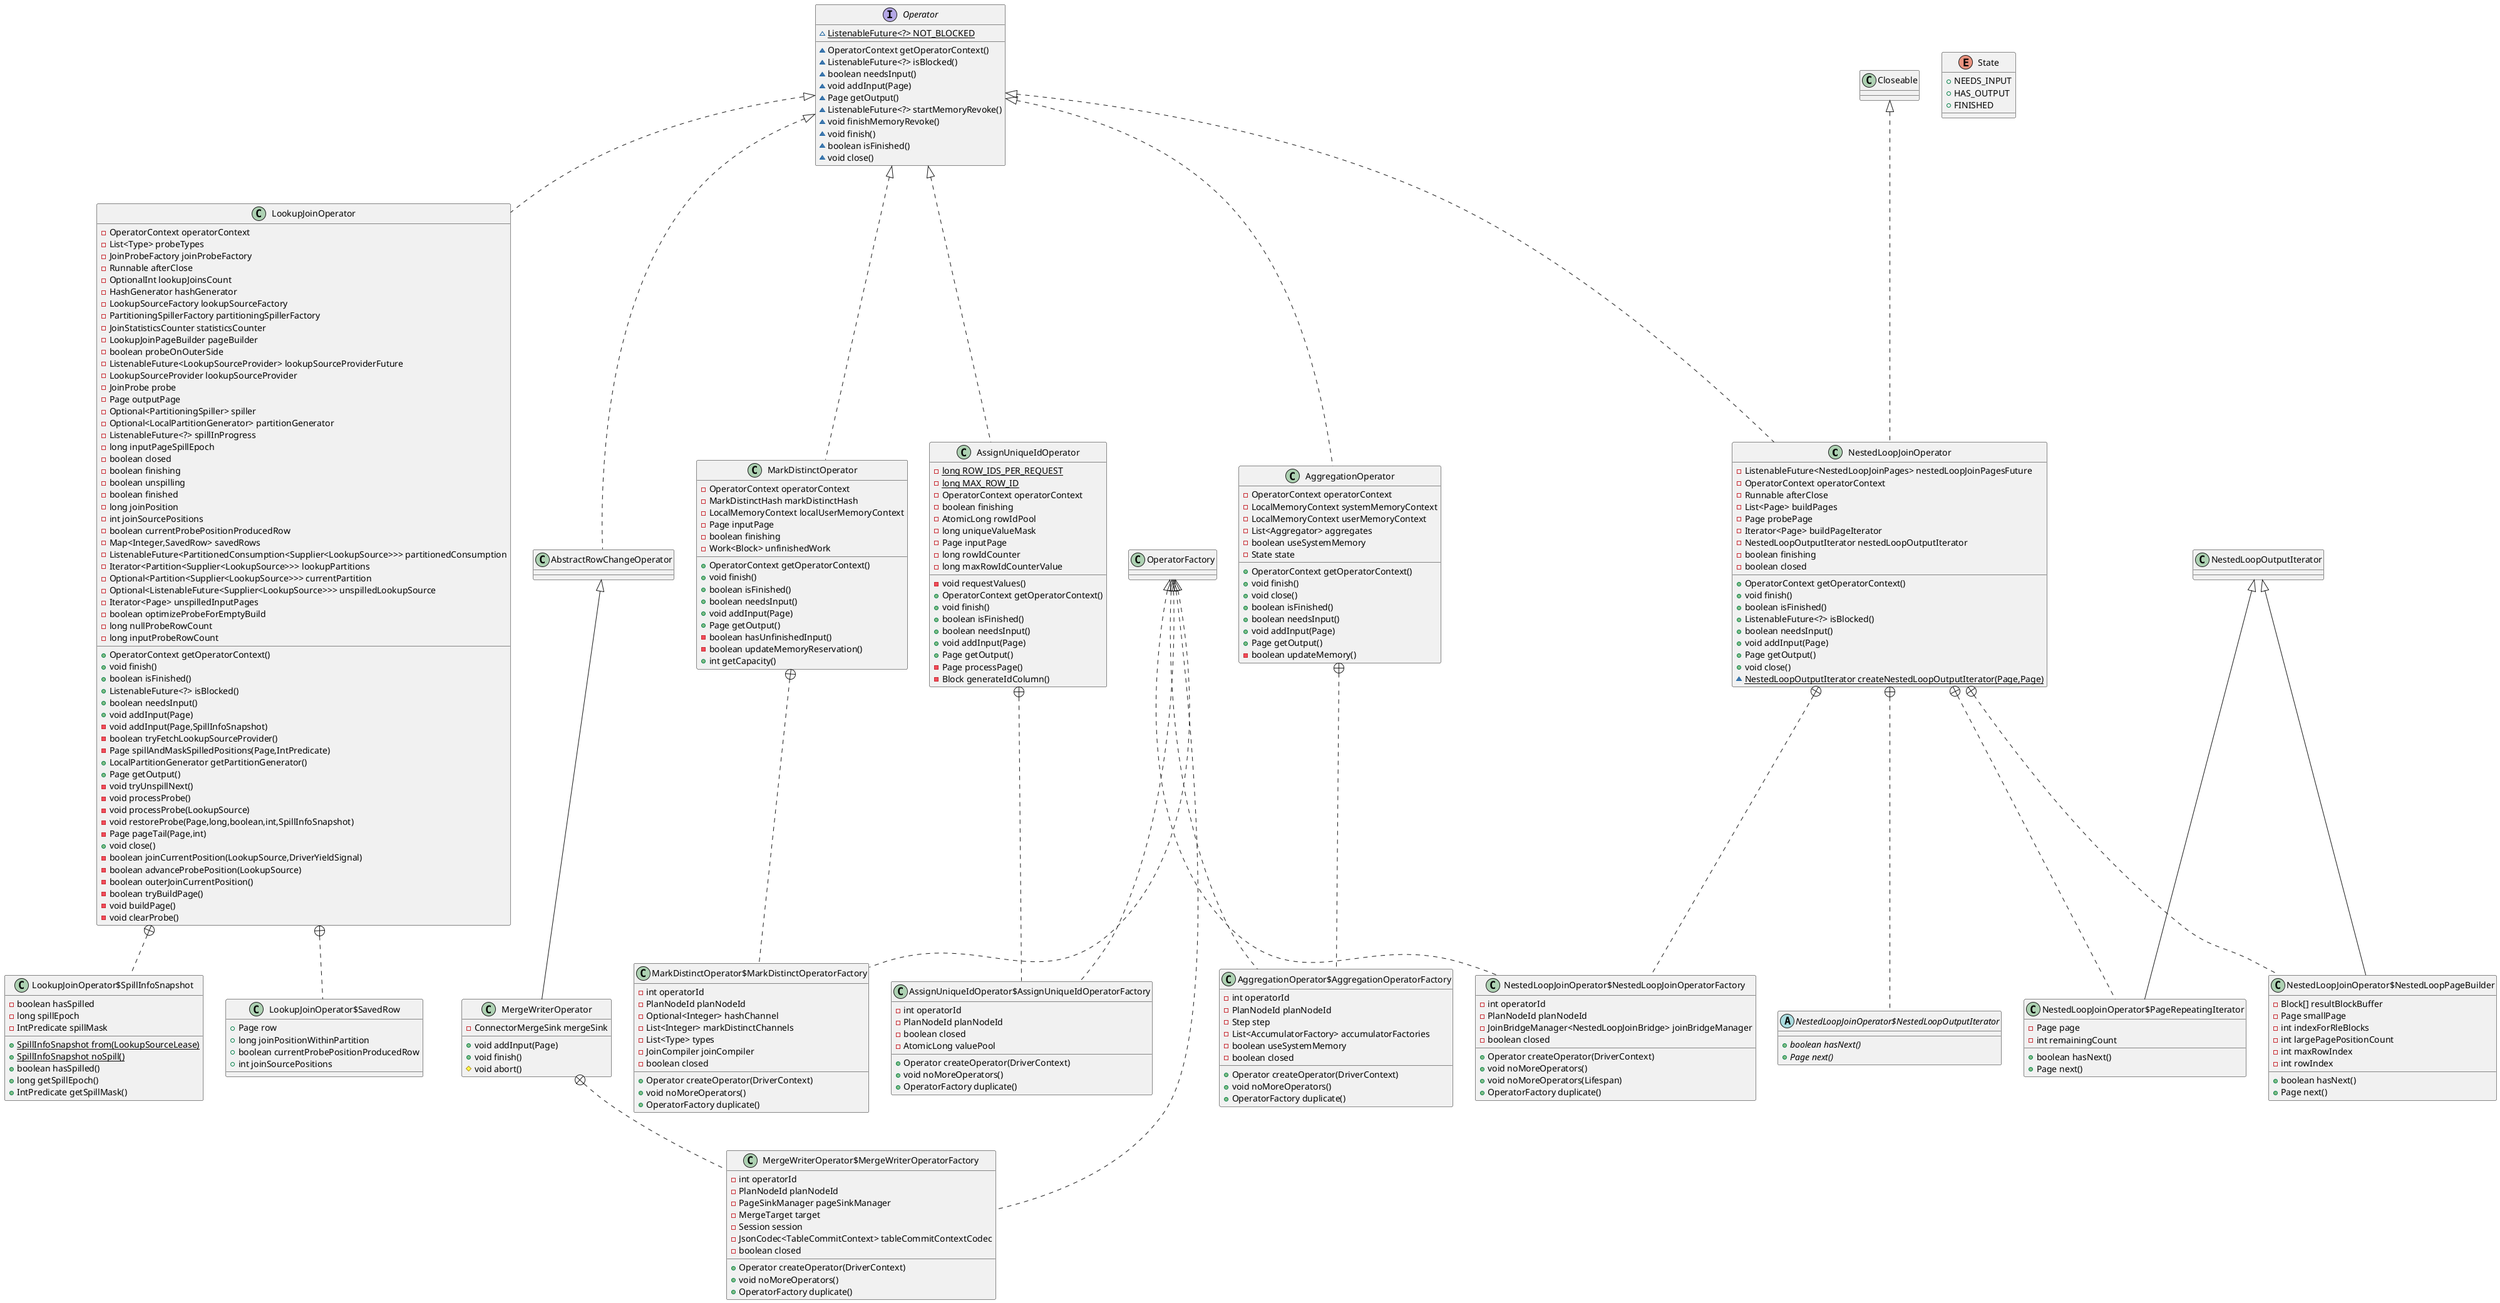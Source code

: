 @startuml
class NestedLoopJoinOperator {
- ListenableFuture<NestedLoopJoinPages> nestedLoopJoinPagesFuture
- OperatorContext operatorContext
- Runnable afterClose
- List<Page> buildPages
- Page probePage
- Iterator<Page> buildPageIterator
- NestedLoopOutputIterator nestedLoopOutputIterator
- boolean finishing
- boolean closed
+ OperatorContext getOperatorContext()
+ void finish()
+ boolean isFinished()
+ ListenableFuture<?> isBlocked()
+ boolean needsInput()
+ void addInput(Page)
+ Page getOutput()
+ void close()
~ {static} NestedLoopOutputIterator createNestedLoopOutputIterator(Page,Page)
}


class NestedLoopJoinOperator$NestedLoopJoinOperatorFactory {
- int operatorId
- PlanNodeId planNodeId
- JoinBridgeManager<NestedLoopJoinBridge> joinBridgeManager
- boolean closed
+ Operator createOperator(DriverContext)
+ void noMoreOperators()
+ void noMoreOperators(Lifespan)
+ OperatorFactory duplicate()
}


abstract class NestedLoopJoinOperator$NestedLoopOutputIterator {
+ {abstract}boolean hasNext()
+ {abstract}Page next()
}

class NestedLoopJoinOperator$PageRepeatingIterator {
- Page page
- int remainingCount
+ boolean hasNext()
+ Page next()
}


class NestedLoopJoinOperator$NestedLoopPageBuilder {
- Block[] resultBlockBuffer
- Page smallPage
- int indexForRleBlocks
- int largePagePositionCount
- int maxRowIndex
- int rowIndex
+ boolean hasNext()
+ Page next()
}


class LookupJoinOperator {
- OperatorContext operatorContext
- List<Type> probeTypes
- JoinProbeFactory joinProbeFactory
- Runnable afterClose
- OptionalInt lookupJoinsCount
- HashGenerator hashGenerator
- LookupSourceFactory lookupSourceFactory
- PartitioningSpillerFactory partitioningSpillerFactory
- JoinStatisticsCounter statisticsCounter
- LookupJoinPageBuilder pageBuilder
- boolean probeOnOuterSide
- ListenableFuture<LookupSourceProvider> lookupSourceProviderFuture
- LookupSourceProvider lookupSourceProvider
- JoinProbe probe
- Page outputPage
- Optional<PartitioningSpiller> spiller
- Optional<LocalPartitionGenerator> partitionGenerator
- ListenableFuture<?> spillInProgress
- long inputPageSpillEpoch
- boolean closed
- boolean finishing
- boolean unspilling
- boolean finished
- long joinPosition
- int joinSourcePositions
- boolean currentProbePositionProducedRow
- Map<Integer,SavedRow> savedRows
- ListenableFuture<PartitionedConsumption<Supplier<LookupSource>>> partitionedConsumption
- Iterator<Partition<Supplier<LookupSource>>> lookupPartitions
- Optional<Partition<Supplier<LookupSource>>> currentPartition
- Optional<ListenableFuture<Supplier<LookupSource>>> unspilledLookupSource
- Iterator<Page> unspilledInputPages
- boolean optimizeProbeForEmptyBuild
- long nullProbeRowCount
- long inputProbeRowCount
+ OperatorContext getOperatorContext()
+ void finish()
+ boolean isFinished()
+ ListenableFuture<?> isBlocked()
+ boolean needsInput()
+ void addInput(Page)
- void addInput(Page,SpillInfoSnapshot)
- boolean tryFetchLookupSourceProvider()
- Page spillAndMaskSpilledPositions(Page,IntPredicate)
+ LocalPartitionGenerator getPartitionGenerator()
+ Page getOutput()
- void tryUnspillNext()
- void processProbe()
- void processProbe(LookupSource)
- void restoreProbe(Page,long,boolean,int,SpillInfoSnapshot)
- Page pageTail(Page,int)
+ void close()
- boolean joinCurrentPosition(LookupSource,DriverYieldSignal)
- boolean advanceProbePosition(LookupSource)
- boolean outerJoinCurrentPosition()
- boolean tryBuildPage()
- void buildPage()
- void clearProbe()
}


class LookupJoinOperator$SpillInfoSnapshot {
- boolean hasSpilled
- long spillEpoch
- IntPredicate spillMask
+ {static} SpillInfoSnapshot from(LookupSourceLease)
+ {static} SpillInfoSnapshot noSpill()
+ boolean hasSpilled()
+ long getSpillEpoch()
+ IntPredicate getSpillMask()
}


class LookupJoinOperator$SavedRow {
+ Page row
+ long joinPositionWithinPartition
+ boolean currentProbePositionProducedRow
+ int joinSourcePositions
}

class MergeWriterOperator {
- ConnectorMergeSink mergeSink
+ void addInput(Page)
+ void finish()
# void abort()
}


class MergeWriterOperator$MergeWriterOperatorFactory {
- int operatorId
- PlanNodeId planNodeId
- PageSinkManager pageSinkManager
- MergeTarget target
- Session session
- JsonCodec<TableCommitContext> tableCommitContextCodec
- boolean closed
+ Operator createOperator(DriverContext)
+ void noMoreOperators()
+ OperatorFactory duplicate()
}


class MarkDistinctOperator {
- OperatorContext operatorContext
- MarkDistinctHash markDistinctHash
- LocalMemoryContext localUserMemoryContext
- Page inputPage
- boolean finishing
- Work<Block> unfinishedWork
+ OperatorContext getOperatorContext()
+ void finish()
+ boolean isFinished()
+ boolean needsInput()
+ void addInput(Page)
+ Page getOutput()
- boolean hasUnfinishedInput()
- boolean updateMemoryReservation()
+ int getCapacity()
}


class MarkDistinctOperator$MarkDistinctOperatorFactory {
- int operatorId
- PlanNodeId planNodeId
- Optional<Integer> hashChannel
- List<Integer> markDistinctChannels
- List<Type> types
- JoinCompiler joinCompiler
- boolean closed
+ Operator createOperator(DriverContext)
+ void noMoreOperators()
+ OperatorFactory duplicate()
}


class AssignUniqueIdOperator {
- {static} long ROW_IDS_PER_REQUEST
- {static} long MAX_ROW_ID
- OperatorContext operatorContext
- boolean finishing
- AtomicLong rowIdPool
- long uniqueValueMask
- Page inputPage
- long rowIdCounter
- long maxRowIdCounterValue
- void requestValues()
+ OperatorContext getOperatorContext()
+ void finish()
+ boolean isFinished()
+ boolean needsInput()
+ void addInput(Page)
+ Page getOutput()
- Page processPage()
- Block generateIdColumn()
}


class AssignUniqueIdOperator$AssignUniqueIdOperatorFactory {
- int operatorId
- PlanNodeId planNodeId
- boolean closed
- AtomicLong valuePool
+ Operator createOperator(DriverContext)
+ void noMoreOperators()
+ OperatorFactory duplicate()
}


class AggregationOperator {
- OperatorContext operatorContext
- LocalMemoryContext systemMemoryContext
- LocalMemoryContext userMemoryContext
- List<Aggregator> aggregates
- boolean useSystemMemory
- State state
+ OperatorContext getOperatorContext()
+ void finish()
+ void close()
+ boolean isFinished()
+ boolean needsInput()
+ void addInput(Page)
+ Page getOutput()
- boolean updateMemory()
}


class AggregationOperator$AggregationOperatorFactory {
- int operatorId
- PlanNodeId planNodeId
- Step step
- List<AccumulatorFactory> accumulatorFactories
- boolean useSystemMemory
- boolean closed
+ Operator createOperator(DriverContext)
+ void noMoreOperators()
+ OperatorFactory duplicate()
}


enum State {
+  NEEDS_INPUT
+  HAS_OUTPUT
+  FINISHED
}

interface Operator {
~ {static} ListenableFuture<?> NOT_BLOCKED
~ OperatorContext getOperatorContext()
~ ListenableFuture<?> isBlocked()
~ boolean needsInput()
~ void addInput(Page)
~ Page getOutput()
~ ListenableFuture<?> startMemoryRevoke()
~ void finishMemoryRevoke()
~ void finish()
~ boolean isFinished()
~ void close()
}




Operator <|.. NestedLoopJoinOperator
Closeable <|.. NestedLoopJoinOperator
NestedLoopJoinOperator +.. NestedLoopJoinOperator$NestedLoopJoinOperatorFactory
OperatorFactory <|.. NestedLoopJoinOperator$NestedLoopJoinOperatorFactory
NestedLoopJoinOperator +.. NestedLoopJoinOperator$NestedLoopOutputIterator
NestedLoopJoinOperator +.. NestedLoopJoinOperator$PageRepeatingIterator
NestedLoopOutputIterator <|-- NestedLoopJoinOperator$PageRepeatingIterator
NestedLoopJoinOperator +.. NestedLoopJoinOperator$NestedLoopPageBuilder
NestedLoopOutputIterator <|-- NestedLoopJoinOperator$NestedLoopPageBuilder
Operator <|.. LookupJoinOperator
LookupJoinOperator +.. LookupJoinOperator$SpillInfoSnapshot
LookupJoinOperator +.. LookupJoinOperator$SavedRow
AbstractRowChangeOperator <|-- MergeWriterOperator
Operator <|.. AbstractRowChangeOperator
MergeWriterOperator +.. MergeWriterOperator$MergeWriterOperatorFactory
OperatorFactory <|.. MergeWriterOperator$MergeWriterOperatorFactory
Operator <|.. MarkDistinctOperator
MarkDistinctOperator +.. MarkDistinctOperator$MarkDistinctOperatorFactory
OperatorFactory <|.. MarkDistinctOperator$MarkDistinctOperatorFactory
Operator <|.. AssignUniqueIdOperator
AssignUniqueIdOperator +.. AssignUniqueIdOperator$AssignUniqueIdOperatorFactory
OperatorFactory <|.. AssignUniqueIdOperator$AssignUniqueIdOperatorFactory
Operator <|.. AggregationOperator
AggregationOperator +.. AggregationOperator$AggregationOperatorFactory
OperatorFactory <|.. AggregationOperator$AggregationOperatorFactory
@enduml
